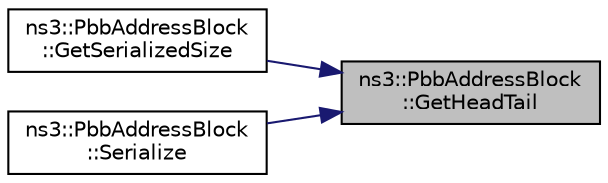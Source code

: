 digraph "ns3::PbbAddressBlock::GetHeadTail"
{
 // LATEX_PDF_SIZE
  edge [fontname="Helvetica",fontsize="10",labelfontname="Helvetica",labelfontsize="10"];
  node [fontname="Helvetica",fontsize="10",shape=record];
  rankdir="RL";
  Node1 [label="ns3::PbbAddressBlock\l::GetHeadTail",height=0.2,width=0.4,color="black", fillcolor="grey75", style="filled", fontcolor="black",tooltip="Get head and tail."];
  Node1 -> Node2 [dir="back",color="midnightblue",fontsize="10",style="solid",fontname="Helvetica"];
  Node2 [label="ns3::PbbAddressBlock\l::GetSerializedSize",height=0.2,width=0.4,color="black", fillcolor="white", style="filled",URL="$classns3_1_1_pbb_address_block.html#abbefec8f1be32c631de7c30bb962e234",tooltip=" "];
  Node1 -> Node3 [dir="back",color="midnightblue",fontsize="10",style="solid",fontname="Helvetica"];
  Node3 [label="ns3::PbbAddressBlock\l::Serialize",height=0.2,width=0.4,color="black", fillcolor="white", style="filled",URL="$classns3_1_1_pbb_address_block.html#a377f271eaac72b6755b25842e13badc5",tooltip="Serializes this address block into the specified buffer."];
}
